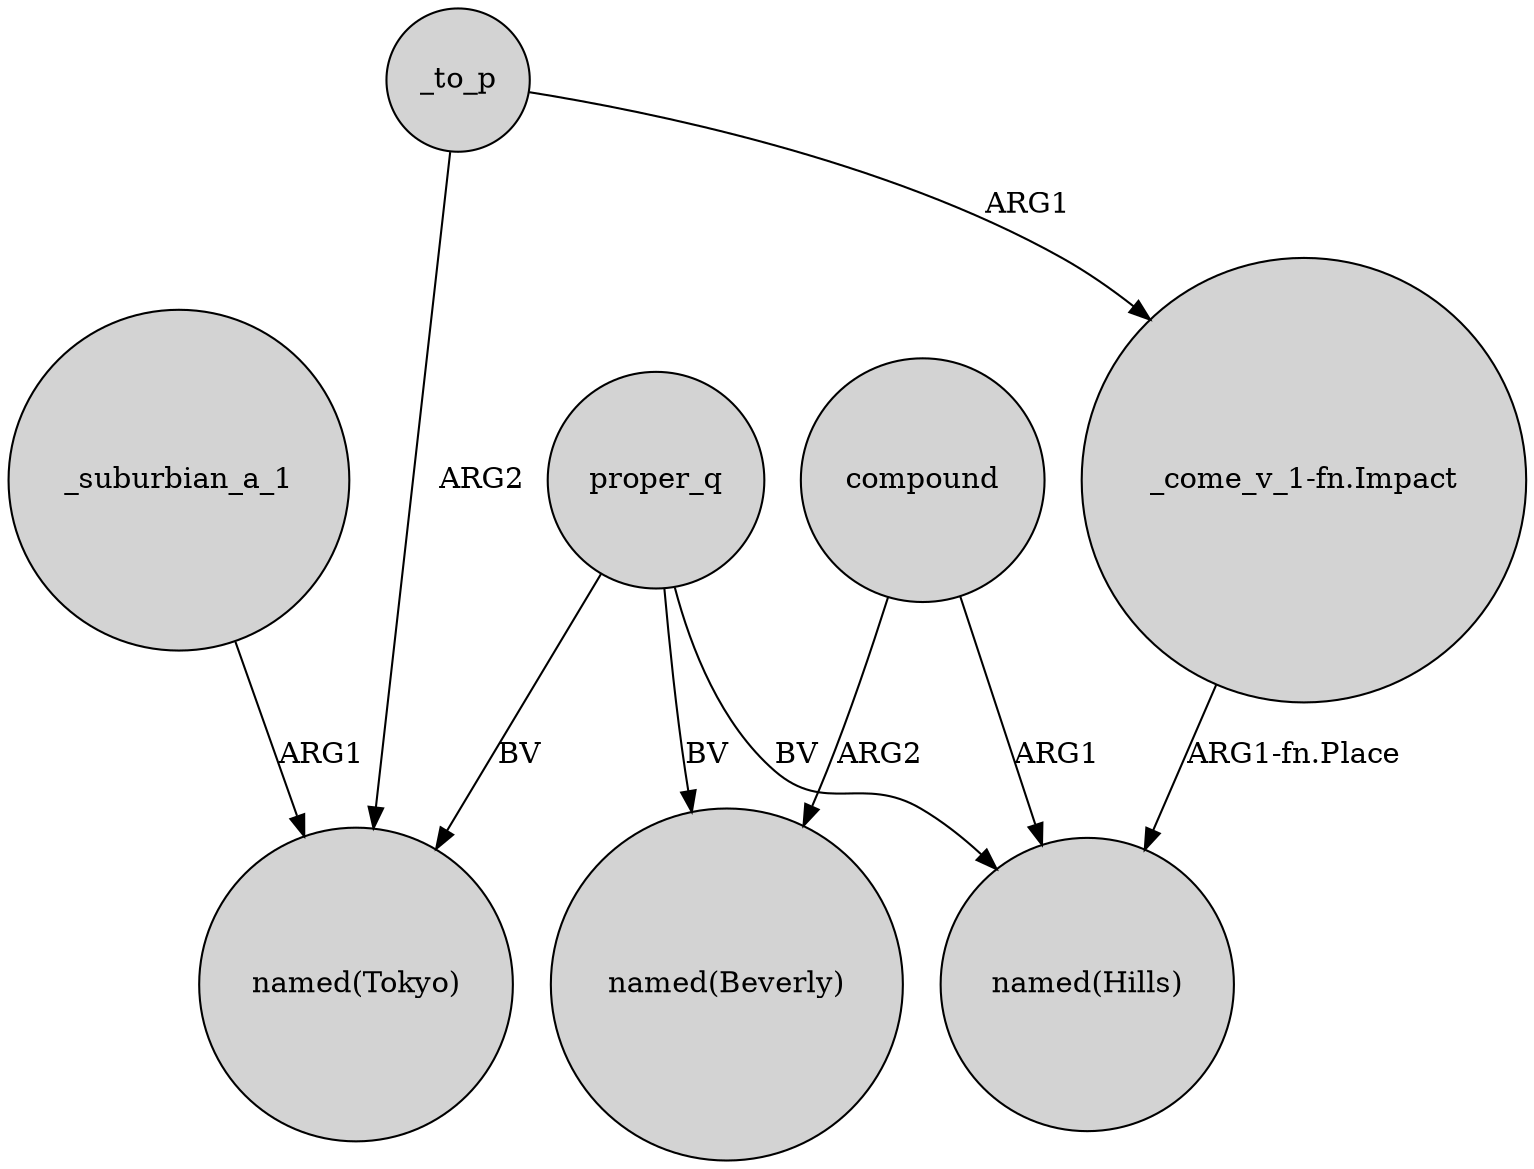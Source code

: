 digraph {
	node [shape=circle style=filled]
	proper_q -> "named(Tokyo)" [label=BV]
	proper_q -> "named(Beverly)" [label=BV]
	_suburbian_a_1 -> "named(Tokyo)" [label=ARG1]
	proper_q -> "named(Hills)" [label=BV]
	_to_p -> "named(Tokyo)" [label=ARG2]
	_to_p -> "_come_v_1-fn.Impact" [label=ARG1]
	compound -> "named(Hills)" [label=ARG1]
	"_come_v_1-fn.Impact" -> "named(Hills)" [label="ARG1-fn.Place"]
	compound -> "named(Beverly)" [label=ARG2]
}
